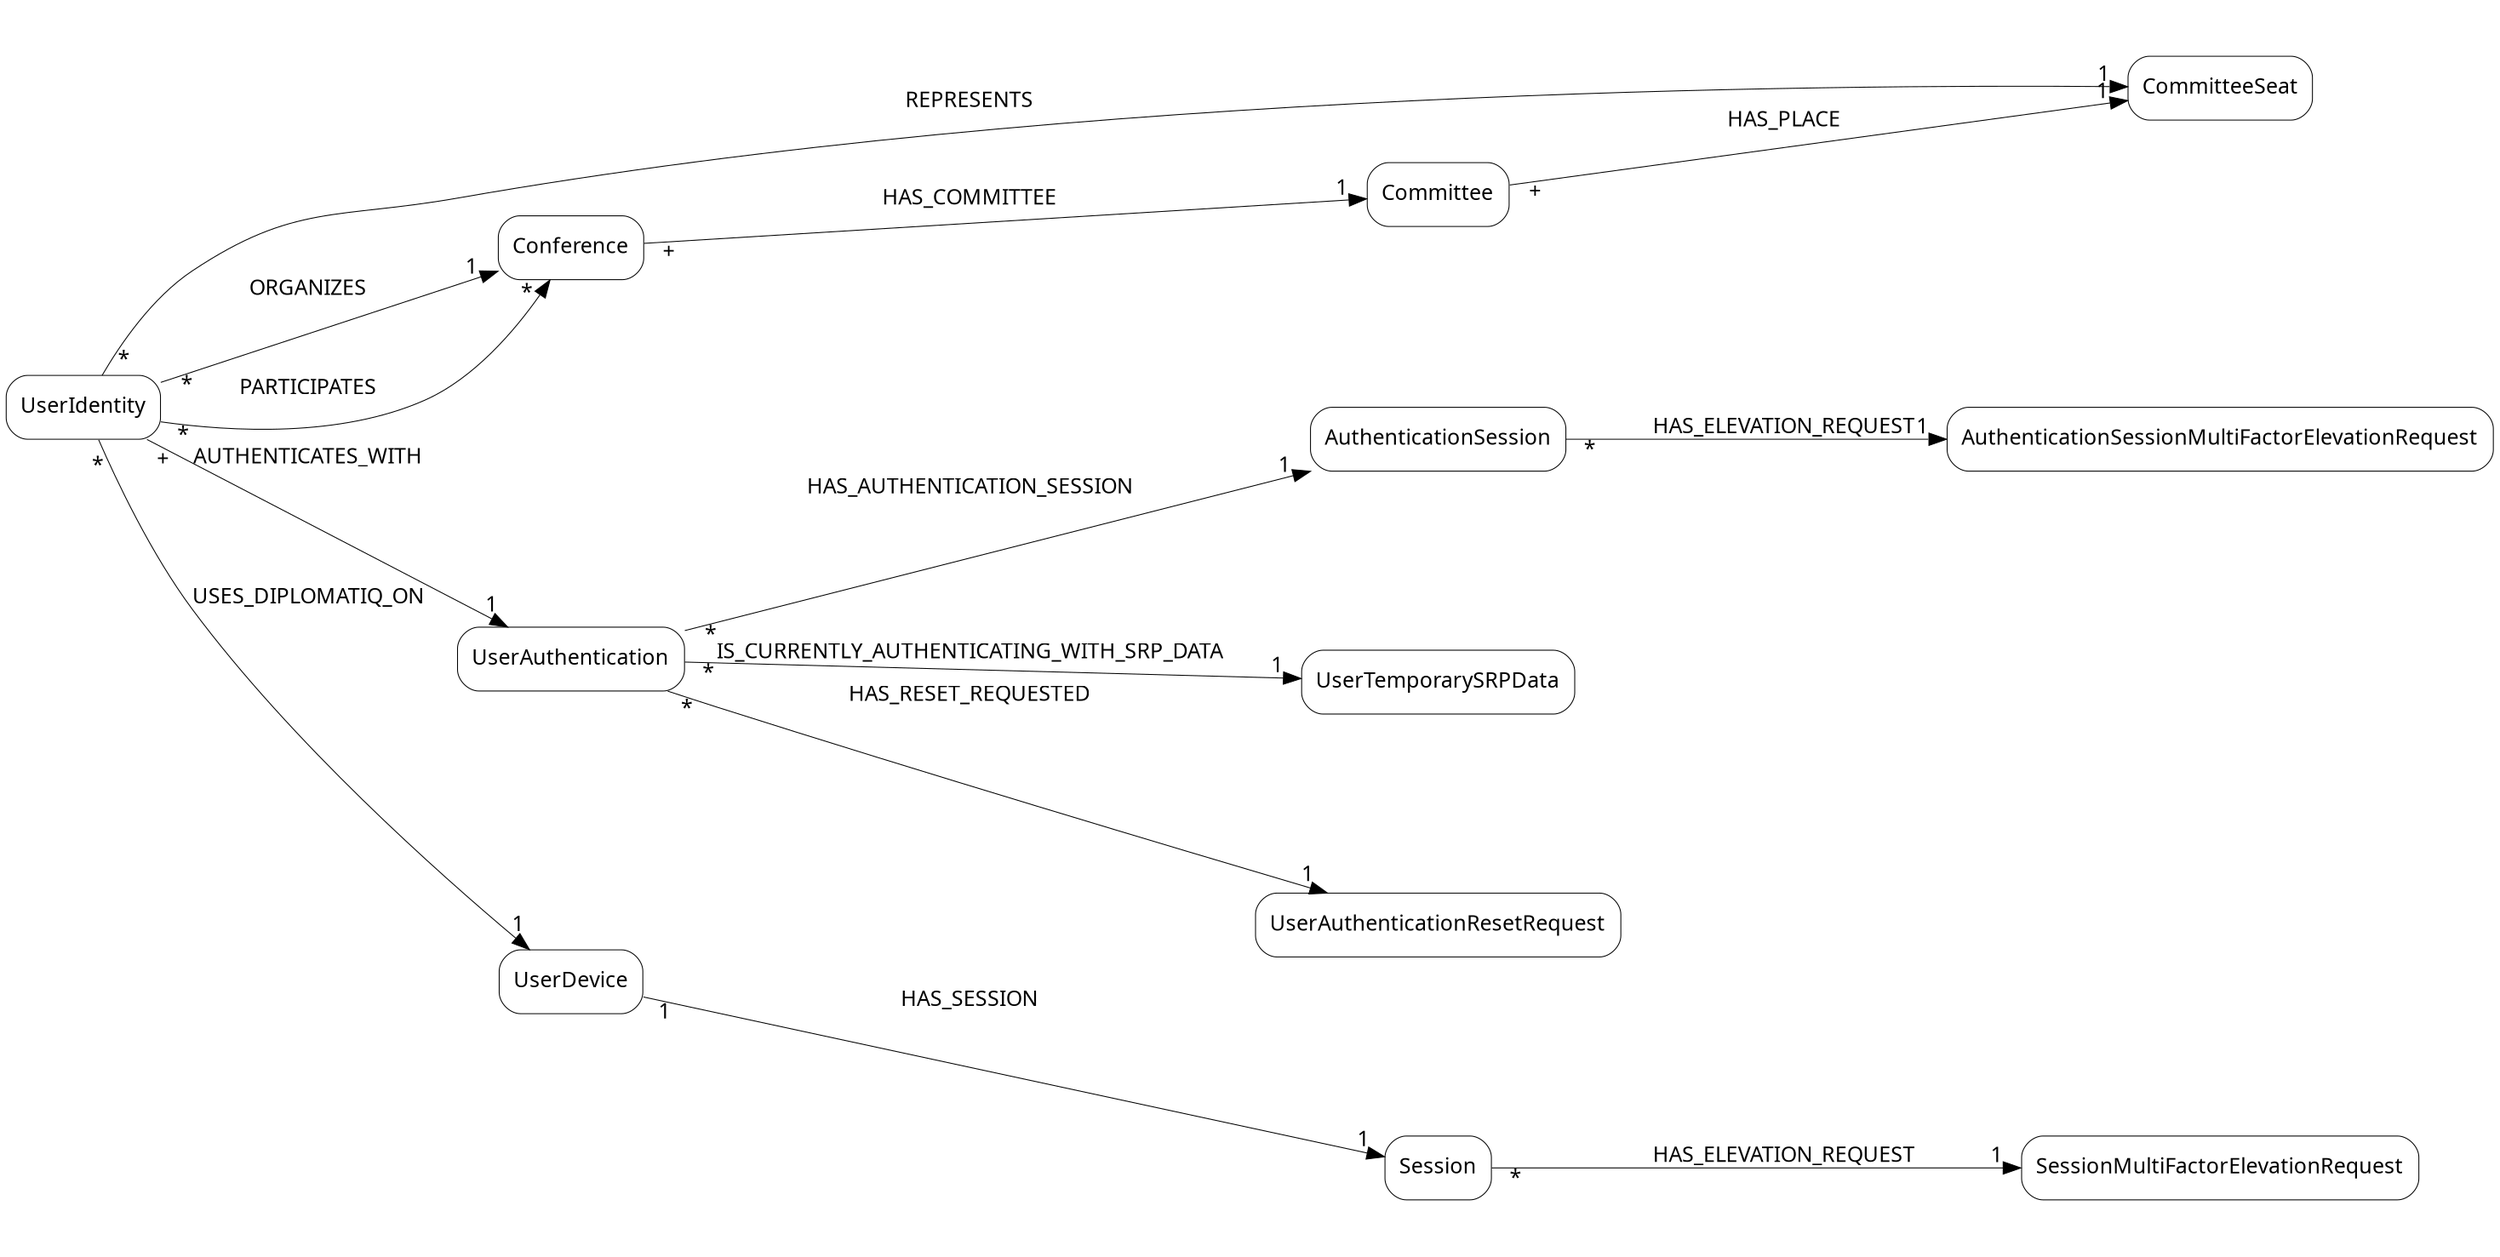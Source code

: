 digraph Neo {
  rankdir = LR
  ratio = 0.5
  node [
    fontsize = "12"
    shape = "Mrecord"
    fontname = "Noto Sans"
    penwidth = 0.5
  ]
  edge [
    fontname = "Noto Sans"
    fontsize = "12"
    penwidth = 0.5
    labeldistance = 1.5
  ]

  AuthenticationSession
  AuthenticationSession -> AuthenticationSessionMultiFactorElevationRequest [
    label = "HAS_ELEVATION_REQUEST"
    headlabel = "1"
    taillabel = "*"
  ]

  AuthenticationSessionMultiFactorElevationRequest

  Committee
  Committee -> CommitteeSeat [
    label = "HAS_PLACE"
    headlabel = "1"
    taillabel = "+"
  ]

  CommitteeSeat

  Conference
  Conference -> Committee [
    label = "HAS_COMMITTEE"
    headlabel = "1"
    taillabel = "+"
  ]

  Session
  Session -> SessionMultiFactorElevationRequest [
    label = "HAS_ELEVATION_REQUEST"
    headlabel = "1"
    taillabel = "*"
  ]

  SessionMultiFactorElevationRequest

  UserAuthentication
  UserAuthentication -> UserTemporarySRPData [
    label = "IS_CURRENTLY_AUTHENTICATING_WITH_SRP_DATA"
    headlabel = "1"
    taillabel = "*"
  ]
  UserAuthentication -> AuthenticationSession [
    label = "HAS_AUTHENTICATION_SESSION"
    headlabel = "1"
    taillabel = "*"
  ]
  UserAuthentication -> UserAuthenticationResetRequest [
    label = "HAS_RESET_REQUESTED"
    headlabel = "1"
    taillabel = "*"
  ]

  UserAuthenticationResetRequest

  UserDevice
  UserDevice -> Session [
    label = "HAS_SESSION"
    headlabel = "1"
    taillabel = "1"
  ]

  UserIdentity
  UserIdentity -> UserAuthentication [
    label = "AUTHENTICATES_WITH"
    headlabel = "1"
    taillabel = "+"
  ]
  UserIdentity -> UserDevice [
    label = "USES_DIPLOMATIQ_ON"
    headlabel = "1"
    taillabel = "*"
  ]
  UserIdentity -> Conference [
    label = "ORGANIZES"
    headlabel = "1"
    taillabel = "*"
  ]
  UserIdentity -> Conference [
    label = "PARTICIPATES"
    headlabel = "*"
    taillabel = "*"
  ]
  UserIdentity -> CommitteeSeat [
    label = "REPRESENTS"
    headlabel = "1"
    taillabel = "*"
  ]

  UserTemporarySRPData
}
